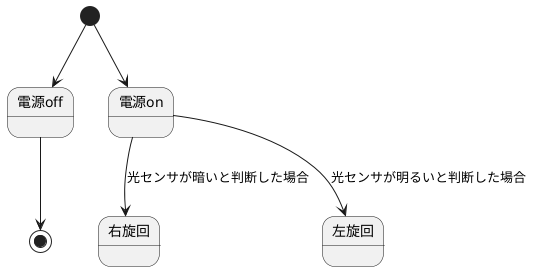 @startuml
[*]-->電源off
[*]-->電源on
電源on --> 右旋回 :光センサが暗いと判断した場合
電源on --> 左旋回 :光センサが明るいと判断した場合
電源off --> [*]
@enduml